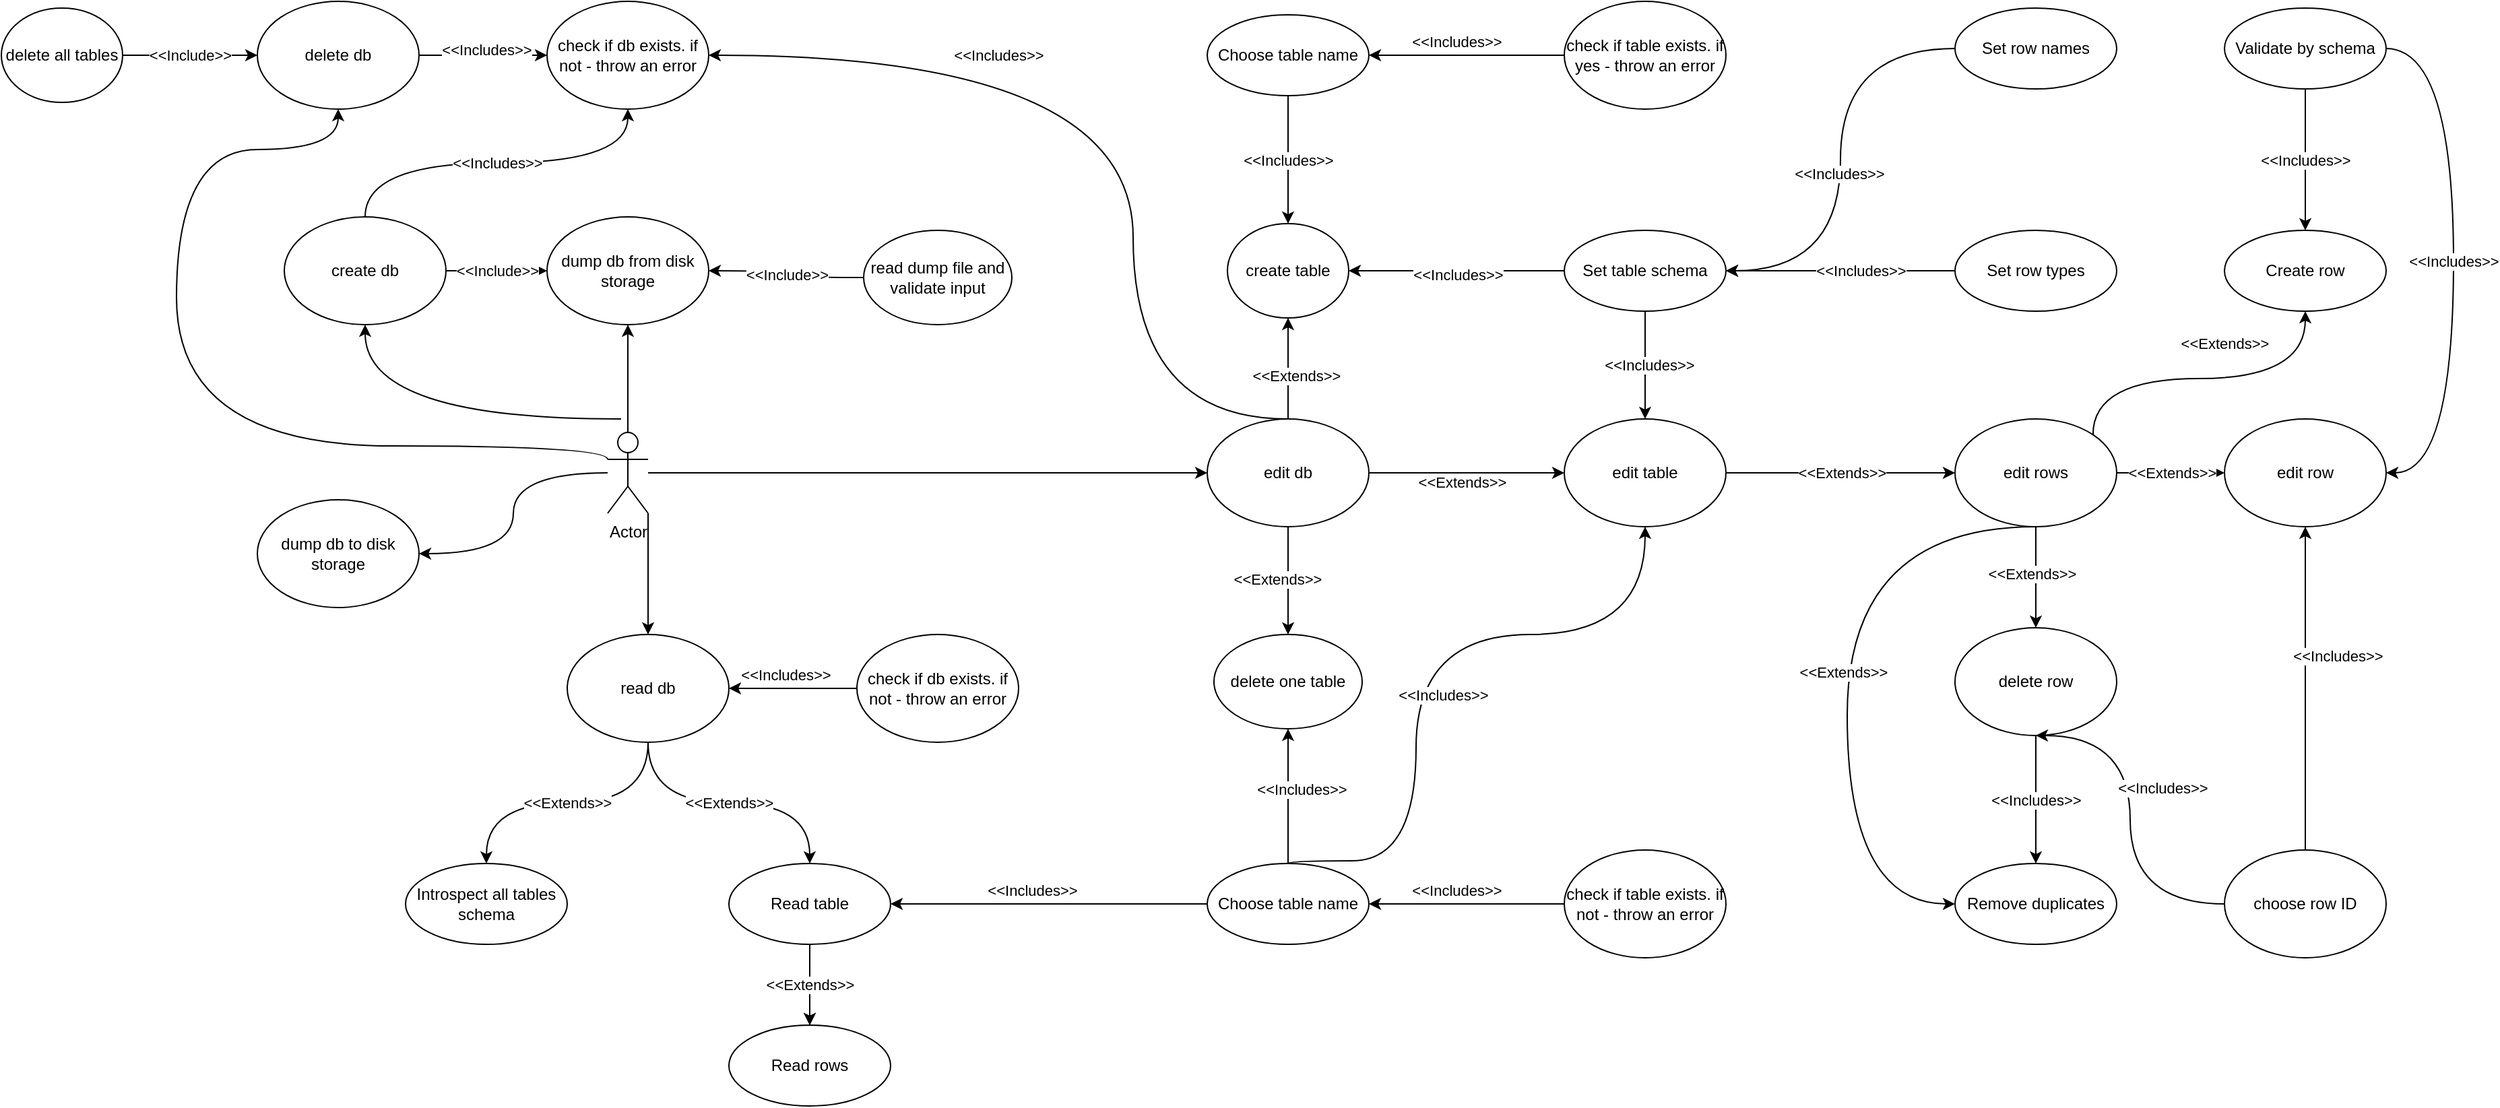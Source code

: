 <mxfile version="20.3.3" type="device"><diagram id="Y6Rti_yWw2qCkSrWT_gH" name="Page-1"><mxGraphModel dx="2617" dy="1100" grid="1" gridSize="10" guides="1" tooltips="1" connect="1" arrows="1" fold="1" page="1" pageScale="1" pageWidth="850" pageHeight="1100" math="0" shadow="0"><root><mxCell id="0"/><mxCell id="1" parent="0"/><mxCell id="VRwOpbxyhEpzSJqOZE2U-19" style="edgeStyle=orthogonalEdgeStyle;curved=1;orthogonalLoop=1;jettySize=auto;html=1;strokeColor=default;entryX=0;entryY=0.5;entryDx=0;entryDy=0;" edge="1" parent="1" source="kht8oKCacNnWYgqzQoKC-2" target="VRwOpbxyhEpzSJqOZE2U-20"><mxGeometry relative="1" as="geometry"><mxPoint x="-90" y="350.0" as="targetPoint"/></mxGeometry></mxCell><mxCell id="VRwOpbxyhEpzSJqOZE2U-36" style="edgeStyle=orthogonalEdgeStyle;curved=1;orthogonalLoop=1;jettySize=auto;html=1;entryX=0.5;entryY=1;entryDx=0;entryDy=0;strokeColor=default;startArrow=none;exitX=0;exitY=0.333;exitDx=0;exitDy=0;exitPerimeter=0;" edge="1" parent="1" source="kht8oKCacNnWYgqzQoKC-2" target="VRwOpbxyhEpzSJqOZE2U-10"><mxGeometry relative="1" as="geometry"><Array as="points"><mxPoint x="-260" y="340"/><mxPoint x="-580" y="340"/><mxPoint x="-580" y="120"/><mxPoint x="-460" y="120"/></Array></mxGeometry></mxCell><mxCell id="VRwOpbxyhEpzSJqOZE2U-43" style="edgeStyle=orthogonalEdgeStyle;curved=1;orthogonalLoop=1;jettySize=auto;html=1;exitX=1;exitY=1;exitDx=0;exitDy=0;exitPerimeter=0;strokeColor=default;entryX=0.5;entryY=0;entryDx=0;entryDy=0;" edge="1" parent="1" source="kht8oKCacNnWYgqzQoKC-2" target="VRwOpbxyhEpzSJqOZE2U-50"><mxGeometry relative="1" as="geometry"><mxPoint x="-230" y="470" as="targetPoint"/></mxGeometry></mxCell><mxCell id="VRwOpbxyhEpzSJqOZE2U-68" style="edgeStyle=orthogonalEdgeStyle;curved=1;orthogonalLoop=1;jettySize=auto;html=1;strokeColor=default;entryX=1;entryY=0.5;entryDx=0;entryDy=0;" edge="1" parent="1" source="kht8oKCacNnWYgqzQoKC-2" target="VRwOpbxyhEpzSJqOZE2U-70"><mxGeometry relative="1" as="geometry"><mxPoint x="-450" y="440" as="targetPoint"/></mxGeometry></mxCell><mxCell id="VRwOpbxyhEpzSJqOZE2U-88" style="edgeStyle=orthogonalEdgeStyle;curved=1;orthogonalLoop=1;jettySize=auto;html=1;entryX=0.5;entryY=1;entryDx=0;entryDy=0;strokeColor=default;" edge="1" parent="1" source="kht8oKCacNnWYgqzQoKC-2" target="VRwOpbxyhEpzSJqOZE2U-71"><mxGeometry relative="1" as="geometry"/></mxCell><mxCell id="kht8oKCacNnWYgqzQoKC-2" value="Actor" style="shape=umlActor;verticalLabelPosition=bottom;verticalAlign=top;html=1;outlineConnect=0;" parent="1" vertex="1"><mxGeometry x="-260" y="330" width="30" height="60" as="geometry"/></mxCell><mxCell id="VRwOpbxyhEpzSJqOZE2U-8" value="&amp;lt;&amp;lt;Includes&amp;gt;&amp;gt;" style="edgeStyle=orthogonalEdgeStyle;orthogonalLoop=1;jettySize=auto;html=1;entryX=0.5;entryY=1;entryDx=0;entryDy=0;strokeColor=default;curved=1;exitX=0.5;exitY=0;exitDx=0;exitDy=0;" edge="1" parent="1" source="VRwOpbxyhEpzSJqOZE2U-1" target="VRwOpbxyhEpzSJqOZE2U-4"><mxGeometry relative="1" as="geometry"/></mxCell><mxCell id="VRwOpbxyhEpzSJqOZE2U-4" value="check if db exists. if not - throw an error" style="ellipse;whiteSpace=wrap;html=1;" vertex="1" parent="1"><mxGeometry x="-305" y="10" width="120" height="80" as="geometry"/></mxCell><mxCell id="VRwOpbxyhEpzSJqOZE2U-29" style="edgeStyle=orthogonalEdgeStyle;curved=1;orthogonalLoop=1;jettySize=auto;html=1;entryX=0;entryY=0.5;entryDx=0;entryDy=0;strokeColor=default;exitX=1;exitY=0.5;exitDx=0;exitDy=0;" edge="1" parent="1" source="VRwOpbxyhEpzSJqOZE2U-10" target="VRwOpbxyhEpzSJqOZE2U-4"><mxGeometry relative="1" as="geometry"/></mxCell><mxCell id="VRwOpbxyhEpzSJqOZE2U-30" value="&amp;lt;&amp;lt;Includes&amp;gt;&amp;gt;" style="edgeLabel;html=1;align=center;verticalAlign=middle;resizable=0;points=[];" vertex="1" connectable="0" parent="VRwOpbxyhEpzSJqOZE2U-29"><mxGeometry x="-0.229" y="3" relative="1" as="geometry"><mxPoint x="13" y="-1" as="offset"/></mxGeometry></mxCell><mxCell id="VRwOpbxyhEpzSJqOZE2U-10" value="delete db" style="ellipse;whiteSpace=wrap;html=1;" vertex="1" parent="1"><mxGeometry x="-520" y="10" width="120" height="80" as="geometry"/></mxCell><mxCell id="VRwOpbxyhEpzSJqOZE2U-13" value="delete one table" style="ellipse;whiteSpace=wrap;html=1;" vertex="1" parent="1"><mxGeometry x="190" y="480" width="110" height="70" as="geometry"/></mxCell><mxCell id="VRwOpbxyhEpzSJqOZE2U-89" style="edgeStyle=orthogonalEdgeStyle;curved=1;orthogonalLoop=1;jettySize=auto;html=1;exitX=1;exitY=0.5;exitDx=0;exitDy=0;strokeColor=default;entryX=0;entryY=0.5;entryDx=0;entryDy=0;" edge="1" parent="1" source="VRwOpbxyhEpzSJqOZE2U-20" target="VRwOpbxyhEpzSJqOZE2U-90"><mxGeometry relative="1" as="geometry"><mxPoint x="283" y="170" as="targetPoint"/></mxGeometry></mxCell><mxCell id="VRwOpbxyhEpzSJqOZE2U-91" value="&amp;lt;&amp;lt;Extends&amp;gt;&amp;gt;" style="edgeLabel;html=1;align=center;verticalAlign=middle;resizable=0;points=[];" vertex="1" connectable="0" parent="VRwOpbxyhEpzSJqOZE2U-89"><mxGeometry x="-0.043" y="-7" relative="1" as="geometry"><mxPoint x="-1" as="offset"/></mxGeometry></mxCell><mxCell id="VRwOpbxyhEpzSJqOZE2U-96" style="edgeStyle=orthogonalEdgeStyle;curved=1;orthogonalLoop=1;jettySize=auto;html=1;entryX=0.5;entryY=1;entryDx=0;entryDy=0;strokeColor=default;" edge="1" parent="1" source="VRwOpbxyhEpzSJqOZE2U-20" target="VRwOpbxyhEpzSJqOZE2U-95"><mxGeometry relative="1" as="geometry"/></mxCell><mxCell id="VRwOpbxyhEpzSJqOZE2U-97" value="&amp;lt;&amp;lt;Extends&amp;gt;&amp;gt;" style="edgeLabel;html=1;align=center;verticalAlign=middle;resizable=0;points=[];" vertex="1" connectable="0" parent="VRwOpbxyhEpzSJqOZE2U-96"><mxGeometry x="-0.131" y="-5" relative="1" as="geometry"><mxPoint x="1" as="offset"/></mxGeometry></mxCell><mxCell id="VRwOpbxyhEpzSJqOZE2U-20" value="edit&amp;nbsp;db" style="ellipse;whiteSpace=wrap;html=1;" vertex="1" parent="1"><mxGeometry x="185" y="320" width="120" height="80" as="geometry"/></mxCell><mxCell id="VRwOpbxyhEpzSJqOZE2U-21" style="edgeStyle=orthogonalEdgeStyle;curved=1;orthogonalLoop=1;jettySize=auto;html=1;entryX=0.5;entryY=1;entryDx=0;entryDy=0;strokeColor=default;" edge="1" parent="1" target="VRwOpbxyhEpzSJqOZE2U-1"><mxGeometry relative="1" as="geometry"><mxPoint x="-250" y="320" as="sourcePoint"/><mxPoint x="-410" y="500" as="targetPoint"/></mxGeometry></mxCell><mxCell id="VRwOpbxyhEpzSJqOZE2U-31" value="&amp;lt;&amp;lt;Includes&amp;gt;&amp;gt;" style="edgeStyle=orthogonalEdgeStyle;orthogonalLoop=1;jettySize=auto;html=1;entryX=1;entryY=0.5;entryDx=0;entryDy=0;strokeColor=default;curved=1;exitX=0.5;exitY=0;exitDx=0;exitDy=0;" edge="1" parent="1" source="VRwOpbxyhEpzSJqOZE2U-20" target="VRwOpbxyhEpzSJqOZE2U-4"><mxGeometry x="0.387" relative="1" as="geometry"><mxPoint x="-400" y="220" as="sourcePoint"/><mxPoint x="-400" y="180" as="targetPoint"/><Array as="points"><mxPoint x="130" y="320"/><mxPoint x="130" y="50"/></Array><mxPoint as="offset"/></mxGeometry></mxCell><mxCell id="VRwOpbxyhEpzSJqOZE2U-1" value="create&amp;nbsp;db" style="ellipse;whiteSpace=wrap;html=1;" vertex="1" parent="1"><mxGeometry x="-500" y="170" width="120" height="80" as="geometry"/></mxCell><mxCell id="VRwOpbxyhEpzSJqOZE2U-42" value="&amp;lt;&amp;lt;Include&amp;gt;&amp;gt;" style="edgeStyle=orthogonalEdgeStyle;curved=1;orthogonalLoop=1;jettySize=auto;html=1;entryX=0;entryY=0.5;entryDx=0;entryDy=0;strokeColor=default;" edge="1" parent="1" source="VRwOpbxyhEpzSJqOZE2U-41" target="VRwOpbxyhEpzSJqOZE2U-10"><mxGeometry relative="1" as="geometry"/></mxCell><mxCell id="VRwOpbxyhEpzSJqOZE2U-41" value="delete all tables" style="ellipse;whiteSpace=wrap;html=1;" vertex="1" parent="1"><mxGeometry x="-710" y="15" width="90" height="70" as="geometry"/></mxCell><mxCell id="VRwOpbxyhEpzSJqOZE2U-52" value="&amp;lt;&amp;lt;Extends&amp;gt;&amp;gt;" style="edgeStyle=orthogonalEdgeStyle;curved=1;orthogonalLoop=1;jettySize=auto;html=1;strokeColor=default;entryX=0.5;entryY=0;entryDx=0;entryDy=0;" edge="1" parent="1" source="VRwOpbxyhEpzSJqOZE2U-50" target="VRwOpbxyhEpzSJqOZE2U-55"><mxGeometry relative="1" as="geometry"><mxPoint x="-290" y="660" as="targetPoint"/></mxGeometry></mxCell><mxCell id="VRwOpbxyhEpzSJqOZE2U-50" value="read db" style="ellipse;whiteSpace=wrap;html=1;" vertex="1" parent="1"><mxGeometry x="-290" y="480" width="120" height="80" as="geometry"/></mxCell><mxCell id="VRwOpbxyhEpzSJqOZE2U-53" value="&amp;lt;&amp;lt;Extends&amp;gt;&amp;gt;" style="edgeStyle=orthogonalEdgeStyle;curved=1;orthogonalLoop=1;jettySize=auto;html=1;strokeColor=default;exitX=0.5;exitY=1;exitDx=0;exitDy=0;entryX=0.5;entryY=0;entryDx=0;entryDy=0;" edge="1" parent="1" source="VRwOpbxyhEpzSJqOZE2U-50" target="VRwOpbxyhEpzSJqOZE2U-56"><mxGeometry relative="1" as="geometry"><mxPoint x="-110" y="660" as="targetPoint"/><mxPoint x="-220" y="570" as="sourcePoint"/></mxGeometry></mxCell><mxCell id="VRwOpbxyhEpzSJqOZE2U-55" value="Introspect all tables schema" style="ellipse;whiteSpace=wrap;html=1;" vertex="1" parent="1"><mxGeometry x="-410" y="650" width="120" height="60" as="geometry"/></mxCell><mxCell id="VRwOpbxyhEpzSJqOZE2U-62" style="edgeStyle=orthogonalEdgeStyle;curved=1;orthogonalLoop=1;jettySize=auto;html=1;strokeColor=default;entryX=0.5;entryY=0;entryDx=0;entryDy=0;" edge="1" parent="1" source="VRwOpbxyhEpzSJqOZE2U-56" target="VRwOpbxyhEpzSJqOZE2U-63"><mxGeometry relative="1" as="geometry"><mxPoint x="-110" y="760" as="targetPoint"/></mxGeometry></mxCell><mxCell id="VRwOpbxyhEpzSJqOZE2U-56" value="Read table" style="ellipse;whiteSpace=wrap;html=1;" vertex="1" parent="1"><mxGeometry x="-170" y="650" width="120" height="60" as="geometry"/></mxCell><mxCell id="VRwOpbxyhEpzSJqOZE2U-58" value="&amp;lt;&amp;lt;Includes&amp;gt;&amp;gt;" style="edgeStyle=orthogonalEdgeStyle;orthogonalLoop=1;jettySize=auto;html=1;entryX=1;entryY=0.5;entryDx=0;entryDy=0;strokeColor=default;curved=1;exitX=0;exitY=0.5;exitDx=0;exitDy=0;" edge="1" parent="1" source="VRwOpbxyhEpzSJqOZE2U-59"><mxGeometry x="0.111" y="-10" relative="1" as="geometry"><mxPoint x="40" y="680" as="sourcePoint"/><mxPoint x="-50.0" y="680" as="targetPoint"/><mxPoint as="offset"/></mxGeometry></mxCell><mxCell id="VRwOpbxyhEpzSJqOZE2U-59" value="Choose table name" style="ellipse;whiteSpace=wrap;html=1;" vertex="1" parent="1"><mxGeometry x="185" y="650" width="120" height="60" as="geometry"/></mxCell><mxCell id="VRwOpbxyhEpzSJqOZE2U-63" value="Read rows" style="ellipse;whiteSpace=wrap;html=1;" vertex="1" parent="1"><mxGeometry x="-170" y="770" width="120" height="60" as="geometry"/></mxCell><mxCell id="VRwOpbxyhEpzSJqOZE2U-66" value="&amp;lt;&amp;lt;Extends&amp;gt;&amp;gt;" style="edgeStyle=orthogonalEdgeStyle;curved=1;orthogonalLoop=1;jettySize=auto;html=1;strokeColor=default;exitX=0.5;exitY=1;exitDx=0;exitDy=0;entryX=0.5;entryY=0;entryDx=0;entryDy=0;" edge="1" parent="1" source="VRwOpbxyhEpzSJqOZE2U-56" target="VRwOpbxyhEpzSJqOZE2U-63"><mxGeometry relative="1" as="geometry"><mxPoint x="-100" y="660" as="targetPoint"/><mxPoint x="-220" y="570" as="sourcePoint"/></mxGeometry></mxCell><mxCell id="VRwOpbxyhEpzSJqOZE2U-70" value="dump db to disk storage" style="ellipse;whiteSpace=wrap;html=1;" vertex="1" parent="1"><mxGeometry x="-520" y="380" width="120" height="80" as="geometry"/></mxCell><mxCell id="VRwOpbxyhEpzSJqOZE2U-71" value="dump db from disk storage" style="ellipse;whiteSpace=wrap;html=1;" vertex="1" parent="1"><mxGeometry x="-305" y="170" width="120" height="80" as="geometry"/></mxCell><mxCell id="VRwOpbxyhEpzSJqOZE2U-78" value="&amp;lt;&amp;lt;Include&amp;gt;&amp;gt;" style="edgeStyle=orthogonalEdgeStyle;curved=1;orthogonalLoop=1;jettySize=auto;html=1;entryX=0;entryY=0.5;entryDx=0;entryDy=0;strokeColor=default;exitX=1;exitY=0.5;exitDx=0;exitDy=0;" edge="1" parent="1" source="VRwOpbxyhEpzSJqOZE2U-1" target="VRwOpbxyhEpzSJqOZE2U-71"><mxGeometry relative="1" as="geometry"><mxPoint x="-300" y="150" as="sourcePoint"/><mxPoint x="-590" y="90" as="targetPoint"/></mxGeometry></mxCell><mxCell id="VRwOpbxyhEpzSJqOZE2U-79" value="check if db exists. if not - throw an error" style="ellipse;whiteSpace=wrap;html=1;" vertex="1" parent="1"><mxGeometry x="-75" y="480" width="120" height="80" as="geometry"/></mxCell><mxCell id="VRwOpbxyhEpzSJqOZE2U-80" value="&amp;lt;&amp;lt;Includes&amp;gt;&amp;gt;" style="edgeStyle=orthogonalEdgeStyle;orthogonalLoop=1;jettySize=auto;html=1;entryX=1;entryY=0.5;entryDx=0;entryDy=0;strokeColor=default;curved=1;exitX=0;exitY=0.5;exitDx=0;exitDy=0;" edge="1" parent="1" source="VRwOpbxyhEpzSJqOZE2U-79" target="VRwOpbxyhEpzSJqOZE2U-50"><mxGeometry x="0.111" y="-10" relative="1" as="geometry"><mxPoint x="55" y="690" as="sourcePoint"/><mxPoint x="-40" y="690" as="targetPoint"/><mxPoint as="offset"/></mxGeometry></mxCell><mxCell id="VRwOpbxyhEpzSJqOZE2U-81" value="check if table exists. if not - throw an error" style="ellipse;whiteSpace=wrap;html=1;" vertex="1" parent="1"><mxGeometry x="450" y="640" width="120" height="80" as="geometry"/></mxCell><mxCell id="VRwOpbxyhEpzSJqOZE2U-82" value="&amp;lt;&amp;lt;Includes&amp;gt;&amp;gt;" style="edgeStyle=orthogonalEdgeStyle;orthogonalLoop=1;jettySize=auto;html=1;entryX=1;entryY=0.5;entryDx=0;entryDy=0;strokeColor=default;curved=1;exitX=0;exitY=0.5;exitDx=0;exitDy=0;" edge="1" parent="1" source="VRwOpbxyhEpzSJqOZE2U-81" target="VRwOpbxyhEpzSJqOZE2U-59"><mxGeometry x="0.111" y="-10" relative="1" as="geometry"><mxPoint x="55" y="690" as="sourcePoint"/><mxPoint x="-40.0" y="690" as="targetPoint"/><mxPoint as="offset"/></mxGeometry></mxCell><mxCell id="VRwOpbxyhEpzSJqOZE2U-83" value="read dump file and validate input" style="ellipse;whiteSpace=wrap;html=1;" vertex="1" parent="1"><mxGeometry x="-70" y="180" width="110" height="70" as="geometry"/></mxCell><mxCell id="VRwOpbxyhEpzSJqOZE2U-84" value="&amp;lt;&amp;lt;Include&amp;gt;&amp;gt;" style="edgeStyle=orthogonalEdgeStyle;curved=1;orthogonalLoop=1;jettySize=auto;html=1;entryX=1;entryY=0.5;entryDx=0;entryDy=0;strokeColor=default;exitX=0;exitY=0.5;exitDx=0;exitDy=0;" edge="1" parent="1" source="VRwOpbxyhEpzSJqOZE2U-83" target="VRwOpbxyhEpzSJqOZE2U-71"><mxGeometry relative="1" as="geometry"><mxPoint x="-610" y="60" as="sourcePoint"/><mxPoint x="-510" y="60" as="targetPoint"/></mxGeometry></mxCell><mxCell id="VRwOpbxyhEpzSJqOZE2U-85" value="&amp;lt;&amp;lt;Includes&amp;gt;&amp;gt;" style="edgeStyle=orthogonalEdgeStyle;orthogonalLoop=1;jettySize=auto;html=1;entryX=0.5;entryY=1;entryDx=0;entryDy=0;strokeColor=default;curved=1;exitX=0.5;exitY=0;exitDx=0;exitDy=0;" edge="1" parent="1" source="VRwOpbxyhEpzSJqOZE2U-59" target="VRwOpbxyhEpzSJqOZE2U-13"><mxGeometry x="0.111" y="-10" relative="1" as="geometry"><mxPoint x="55" y="690" as="sourcePoint"/><mxPoint x="-40.0" y="690" as="targetPoint"/><mxPoint as="offset"/></mxGeometry></mxCell><mxCell id="VRwOpbxyhEpzSJqOZE2U-126" style="edgeStyle=orthogonalEdgeStyle;curved=1;orthogonalLoop=1;jettySize=auto;html=1;exitX=1;exitY=0.5;exitDx=0;exitDy=0;strokeColor=default;entryX=0;entryY=0.5;entryDx=0;entryDy=0;" edge="1" parent="1" source="VRwOpbxyhEpzSJqOZE2U-90" target="VRwOpbxyhEpzSJqOZE2U-127"><mxGeometry relative="1" as="geometry"><mxPoint x="760" y="360.429" as="targetPoint"/></mxGeometry></mxCell><mxCell id="VRwOpbxyhEpzSJqOZE2U-128" value="&amp;lt;&amp;lt;Extends&amp;gt;&amp;gt;" style="edgeLabel;html=1;align=center;verticalAlign=middle;resizable=0;points=[];" vertex="1" connectable="0" parent="VRwOpbxyhEpzSJqOZE2U-126"><mxGeometry x="0.005" y="-3" relative="1" as="geometry"><mxPoint y="-3" as="offset"/></mxGeometry></mxCell><mxCell id="VRwOpbxyhEpzSJqOZE2U-90" value="edit&amp;nbsp;table" style="ellipse;whiteSpace=wrap;html=1;" vertex="1" parent="1"><mxGeometry x="450" y="320" width="120" height="80" as="geometry"/></mxCell><mxCell id="VRwOpbxyhEpzSJqOZE2U-93" style="edgeStyle=orthogonalEdgeStyle;curved=1;orthogonalLoop=1;jettySize=auto;html=1;exitX=0.5;exitY=1;exitDx=0;exitDy=0;strokeColor=default;" edge="1" parent="1" source="VRwOpbxyhEpzSJqOZE2U-20" target="VRwOpbxyhEpzSJqOZE2U-13"><mxGeometry relative="1" as="geometry"><mxPoint x="350" y="190" as="targetPoint"/><mxPoint x="297.426" y="341.716" as="sourcePoint"/></mxGeometry></mxCell><mxCell id="VRwOpbxyhEpzSJqOZE2U-94" value="&amp;lt;&amp;lt;Extends&amp;gt;&amp;gt;" style="edgeLabel;html=1;align=center;verticalAlign=middle;resizable=0;points=[];" vertex="1" connectable="0" parent="VRwOpbxyhEpzSJqOZE2U-93"><mxGeometry x="-0.043" y="-7" relative="1" as="geometry"><mxPoint x="-1" as="offset"/></mxGeometry></mxCell><mxCell id="VRwOpbxyhEpzSJqOZE2U-105" value="&amp;lt;&amp;lt;Includes&amp;gt;&amp;gt;" style="edgeStyle=orthogonalEdgeStyle;curved=1;orthogonalLoop=1;jettySize=auto;html=1;entryX=0.5;entryY=0;entryDx=0;entryDy=0;strokeColor=default;" edge="1" parent="1" source="VRwOpbxyhEpzSJqOZE2U-102" target="VRwOpbxyhEpzSJqOZE2U-95"><mxGeometry relative="1" as="geometry"><mxPoint x="290" as="sourcePoint"/></mxGeometry></mxCell><mxCell id="VRwOpbxyhEpzSJqOZE2U-95" value="create table" style="ellipse;whiteSpace=wrap;html=1;" vertex="1" parent="1"><mxGeometry x="200" y="175" width="90" height="70" as="geometry"/></mxCell><mxCell id="VRwOpbxyhEpzSJqOZE2U-99" value="&amp;lt;&amp;lt;Includes&amp;gt;&amp;gt;" style="edgeStyle=orthogonalEdgeStyle;orthogonalLoop=1;jettySize=auto;html=1;entryX=0.5;entryY=1;entryDx=0;entryDy=0;strokeColor=default;curved=1;exitX=0.5;exitY=0;exitDx=0;exitDy=0;" edge="1" parent="1" source="VRwOpbxyhEpzSJqOZE2U-59" target="VRwOpbxyhEpzSJqOZE2U-90"><mxGeometry x="-0.146" y="-20" relative="1" as="geometry"><mxPoint x="255" y="660" as="sourcePoint"/><mxPoint x="255" y="560" as="targetPoint"/><mxPoint as="offset"/><Array as="points"><mxPoint x="245" y="648"/><mxPoint x="340" y="648"/><mxPoint x="340" y="480"/><mxPoint x="510" y="480"/></Array></mxGeometry></mxCell><mxCell id="VRwOpbxyhEpzSJqOZE2U-102" value="Choose table name" style="ellipse;whiteSpace=wrap;html=1;" vertex="1" parent="1"><mxGeometry x="185" y="20" width="120" height="60" as="geometry"/></mxCell><mxCell id="VRwOpbxyhEpzSJqOZE2U-103" value="check if table exists. if yes - throw an error" style="ellipse;whiteSpace=wrap;html=1;" vertex="1" parent="1"><mxGeometry x="450" y="10" width="120" height="80" as="geometry"/></mxCell><mxCell id="VRwOpbxyhEpzSJqOZE2U-104" value="&amp;lt;&amp;lt;Includes&amp;gt;&amp;gt;" style="edgeStyle=orthogonalEdgeStyle;orthogonalLoop=1;jettySize=auto;html=1;entryX=1;entryY=0.5;entryDx=0;entryDy=0;strokeColor=default;curved=1;exitX=0;exitY=0.5;exitDx=0;exitDy=0;" edge="1" parent="1" source="VRwOpbxyhEpzSJqOZE2U-103" target="VRwOpbxyhEpzSJqOZE2U-102"><mxGeometry x="0.111" y="-10" relative="1" as="geometry"><mxPoint x="165" y="-60" as="sourcePoint"/><mxPoint x="70.0" y="-60" as="targetPoint"/><mxPoint as="offset"/></mxGeometry></mxCell><mxCell id="VRwOpbxyhEpzSJqOZE2U-110" value="" style="edgeStyle=orthogonalEdgeStyle;curved=1;orthogonalLoop=1;jettySize=auto;html=1;strokeColor=default;" edge="1" parent="1" source="VRwOpbxyhEpzSJqOZE2U-109" target="VRwOpbxyhEpzSJqOZE2U-95"><mxGeometry relative="1" as="geometry"/></mxCell><mxCell id="VRwOpbxyhEpzSJqOZE2U-111" value="&amp;lt;&amp;lt;Includes&amp;gt;&amp;gt;" style="edgeLabel;html=1;align=center;verticalAlign=middle;resizable=0;points=[];" vertex="1" connectable="0" parent="VRwOpbxyhEpzSJqOZE2U-110"><mxGeometry x="-0.011" y="3" relative="1" as="geometry"><mxPoint as="offset"/></mxGeometry></mxCell><mxCell id="VRwOpbxyhEpzSJqOZE2U-109" value="Set table schema" style="ellipse;whiteSpace=wrap;html=1;" vertex="1" parent="1"><mxGeometry x="450" y="180" width="120" height="60" as="geometry"/></mxCell><mxCell id="VRwOpbxyhEpzSJqOZE2U-117" value="" style="edgeStyle=orthogonalEdgeStyle;curved=1;orthogonalLoop=1;jettySize=auto;html=1;strokeColor=default;entryX=0.5;entryY=0;entryDx=0;entryDy=0;" edge="1" parent="1" source="VRwOpbxyhEpzSJqOZE2U-109" target="VRwOpbxyhEpzSJqOZE2U-90"><mxGeometry relative="1" as="geometry"><mxPoint x="460" y="220" as="sourcePoint"/><mxPoint x="300" y="220" as="targetPoint"/></mxGeometry></mxCell><mxCell id="VRwOpbxyhEpzSJqOZE2U-118" value="&amp;lt;&amp;lt;Includes&amp;gt;&amp;gt;" style="edgeLabel;html=1;align=center;verticalAlign=middle;resizable=0;points=[];" vertex="1" connectable="0" parent="VRwOpbxyhEpzSJqOZE2U-117"><mxGeometry x="-0.011" y="3" relative="1" as="geometry"><mxPoint as="offset"/></mxGeometry></mxCell><mxCell id="VRwOpbxyhEpzSJqOZE2U-121" style="edgeStyle=orthogonalEdgeStyle;curved=1;orthogonalLoop=1;jettySize=auto;html=1;exitX=0;exitY=0.5;exitDx=0;exitDy=0;entryX=1;entryY=0.5;entryDx=0;entryDy=0;strokeColor=default;" edge="1" parent="1" source="VRwOpbxyhEpzSJqOZE2U-120" target="VRwOpbxyhEpzSJqOZE2U-109"><mxGeometry relative="1" as="geometry"/></mxCell><mxCell id="VRwOpbxyhEpzSJqOZE2U-122" value="&amp;lt;&amp;lt;Includes&amp;gt;&amp;gt;" style="edgeLabel;html=1;align=center;verticalAlign=middle;resizable=0;points=[];" vertex="1" connectable="0" parent="VRwOpbxyhEpzSJqOZE2U-121"><mxGeometry x="0.213" y="-1" relative="1" as="geometry"><mxPoint y="-25" as="offset"/></mxGeometry></mxCell><mxCell id="VRwOpbxyhEpzSJqOZE2U-120" value="Set row names" style="ellipse;whiteSpace=wrap;html=1;" vertex="1" parent="1"><mxGeometry x="740" y="15" width="120" height="60" as="geometry"/></mxCell><mxCell id="VRwOpbxyhEpzSJqOZE2U-123" value="Set row types" style="ellipse;whiteSpace=wrap;html=1;" vertex="1" parent="1"><mxGeometry x="740" y="180" width="120" height="60" as="geometry"/></mxCell><mxCell id="VRwOpbxyhEpzSJqOZE2U-124" style="edgeStyle=orthogonalEdgeStyle;curved=1;orthogonalLoop=1;jettySize=auto;html=1;exitX=0;exitY=0.5;exitDx=0;exitDy=0;entryX=1;entryY=0.5;entryDx=0;entryDy=0;strokeColor=default;" edge="1" parent="1" source="VRwOpbxyhEpzSJqOZE2U-123" target="VRwOpbxyhEpzSJqOZE2U-109"><mxGeometry relative="1" as="geometry"><mxPoint x="750.0" y="60" as="sourcePoint"/><mxPoint x="580.0" y="220" as="targetPoint"/></mxGeometry></mxCell><mxCell id="VRwOpbxyhEpzSJqOZE2U-125" value="&amp;lt;&amp;lt;Includes&amp;gt;&amp;gt;" style="edgeLabel;html=1;align=center;verticalAlign=middle;resizable=0;points=[];" vertex="1" connectable="0" parent="VRwOpbxyhEpzSJqOZE2U-124"><mxGeometry x="0.213" y="-1" relative="1" as="geometry"><mxPoint x="33" y="1" as="offset"/></mxGeometry></mxCell><mxCell id="VRwOpbxyhEpzSJqOZE2U-140" style="edgeStyle=orthogonalEdgeStyle;curved=1;orthogonalLoop=1;jettySize=auto;html=1;strokeColor=default;entryX=0;entryY=0.5;entryDx=0;entryDy=0;" edge="1" parent="1" source="VRwOpbxyhEpzSJqOZE2U-127" target="VRwOpbxyhEpzSJqOZE2U-147"><mxGeometry relative="1" as="geometry"><mxPoint x="970" y="360" as="targetPoint"/></mxGeometry></mxCell><mxCell id="VRwOpbxyhEpzSJqOZE2U-154" value="&amp;lt;&amp;lt;Extends&amp;gt;&amp;gt;" style="edgeLabel;html=1;align=center;verticalAlign=middle;resizable=0;points=[];" vertex="1" connectable="0" parent="VRwOpbxyhEpzSJqOZE2U-140"><mxGeometry x="-0.289" relative="1" as="geometry"><mxPoint x="12" as="offset"/></mxGeometry></mxCell><mxCell id="VRwOpbxyhEpzSJqOZE2U-141" style="edgeStyle=orthogonalEdgeStyle;curved=1;orthogonalLoop=1;jettySize=auto;html=1;strokeColor=default;entryX=0.5;entryY=1;entryDx=0;entryDy=0;exitX=1;exitY=0;exitDx=0;exitDy=0;" edge="1" parent="1" source="VRwOpbxyhEpzSJqOZE2U-127" target="VRwOpbxyhEpzSJqOZE2U-142"><mxGeometry relative="1" as="geometry"><mxPoint x="1000" y="240" as="targetPoint"/><Array as="points"><mxPoint x="843" y="290"/><mxPoint x="1000" y="290"/></Array></mxGeometry></mxCell><mxCell id="VRwOpbxyhEpzSJqOZE2U-146" value="&amp;lt;&amp;lt;Extends&amp;gt;&amp;gt;" style="edgeLabel;html=1;align=center;verticalAlign=middle;resizable=0;points=[];" vertex="1" connectable="0" parent="VRwOpbxyhEpzSJqOZE2U-141"><mxGeometry x="0.372" y="28" relative="1" as="geometry"><mxPoint x="-32" y="2" as="offset"/></mxGeometry></mxCell><mxCell id="VRwOpbxyhEpzSJqOZE2U-127" value="edit&amp;nbsp;rows" style="ellipse;whiteSpace=wrap;html=1;" vertex="1" parent="1"><mxGeometry x="740" y="320" width="120" height="80" as="geometry"/></mxCell><mxCell id="VRwOpbxyhEpzSJqOZE2U-160" value="&amp;lt;&amp;lt;Includes&amp;gt;&amp;gt;" style="edgeStyle=orthogonalEdgeStyle;curved=1;orthogonalLoop=1;jettySize=auto;html=1;exitX=0.5;exitY=1;exitDx=0;exitDy=0;entryX=0.5;entryY=0;entryDx=0;entryDy=0;strokeColor=default;" edge="1" parent="1" source="VRwOpbxyhEpzSJqOZE2U-132" target="VRwOpbxyhEpzSJqOZE2U-153"><mxGeometry relative="1" as="geometry"/></mxCell><mxCell id="VRwOpbxyhEpzSJqOZE2U-132" value="delete row" style="ellipse;whiteSpace=wrap;html=1;" vertex="1" parent="1"><mxGeometry x="740" y="475" width="120" height="80" as="geometry"/></mxCell><mxCell id="VRwOpbxyhEpzSJqOZE2U-133" style="edgeStyle=orthogonalEdgeStyle;curved=1;orthogonalLoop=1;jettySize=auto;html=1;exitX=0.5;exitY=1;exitDx=0;exitDy=0;strokeColor=default;entryX=0.5;entryY=0;entryDx=0;entryDy=0;" edge="1" parent="1" source="VRwOpbxyhEpzSJqOZE2U-127" target="VRwOpbxyhEpzSJqOZE2U-132"><mxGeometry relative="1" as="geometry"><mxPoint x="750.0" y="370" as="targetPoint"/><mxPoint x="580" y="370" as="sourcePoint"/></mxGeometry></mxCell><mxCell id="VRwOpbxyhEpzSJqOZE2U-134" value="&amp;lt;&amp;lt;Extends&amp;gt;&amp;gt;" style="edgeLabel;html=1;align=center;verticalAlign=middle;resizable=0;points=[];" vertex="1" connectable="0" parent="VRwOpbxyhEpzSJqOZE2U-133"><mxGeometry x="0.005" y="-3" relative="1" as="geometry"><mxPoint y="-3" as="offset"/></mxGeometry></mxCell><mxCell id="VRwOpbxyhEpzSJqOZE2U-138" style="edgeStyle=orthogonalEdgeStyle;curved=1;orthogonalLoop=1;jettySize=auto;html=1;entryX=0.5;entryY=1;entryDx=0;entryDy=0;strokeColor=default;" edge="1" parent="1" source="VRwOpbxyhEpzSJqOZE2U-137" target="VRwOpbxyhEpzSJqOZE2U-132"><mxGeometry relative="1" as="geometry"><Array as="points"><mxPoint x="870" y="680"/><mxPoint x="870" y="555"/></Array></mxGeometry></mxCell><mxCell id="VRwOpbxyhEpzSJqOZE2U-139" value="&amp;lt;&amp;lt;Includes&amp;gt;&amp;gt;" style="edgeLabel;html=1;align=center;verticalAlign=middle;resizable=0;points=[];" vertex="1" connectable="0" parent="VRwOpbxyhEpzSJqOZE2U-138"><mxGeometry x="-0.042" y="-1" relative="1" as="geometry"><mxPoint x="23" y="-29" as="offset"/></mxGeometry></mxCell><mxCell id="VRwOpbxyhEpzSJqOZE2U-137" value="choose row ID" style="ellipse;whiteSpace=wrap;html=1;" vertex="1" parent="1"><mxGeometry x="940" y="640" width="120" height="80" as="geometry"/></mxCell><mxCell id="VRwOpbxyhEpzSJqOZE2U-142" value="Create row" style="ellipse;whiteSpace=wrap;html=1;" vertex="1" parent="1"><mxGeometry x="940" y="180" width="120" height="60" as="geometry"/></mxCell><mxCell id="VRwOpbxyhEpzSJqOZE2U-145" value="&amp;lt;&amp;lt;Includes&amp;gt;&amp;gt;" style="edgeStyle=orthogonalEdgeStyle;curved=1;orthogonalLoop=1;jettySize=auto;html=1;entryX=0.5;entryY=0;entryDx=0;entryDy=0;strokeColor=default;" edge="1" parent="1" source="VRwOpbxyhEpzSJqOZE2U-144" target="VRwOpbxyhEpzSJqOZE2U-142"><mxGeometry relative="1" as="geometry"/></mxCell><mxCell id="VRwOpbxyhEpzSJqOZE2U-144" value="Validate by schema" style="ellipse;whiteSpace=wrap;html=1;" vertex="1" parent="1"><mxGeometry x="940" y="15" width="120" height="60" as="geometry"/></mxCell><mxCell id="VRwOpbxyhEpzSJqOZE2U-147" value="edit&amp;nbsp;row" style="ellipse;whiteSpace=wrap;html=1;" vertex="1" parent="1"><mxGeometry x="940" y="320" width="120" height="80" as="geometry"/></mxCell><mxCell id="VRwOpbxyhEpzSJqOZE2U-148" style="edgeStyle=orthogonalEdgeStyle;curved=1;orthogonalLoop=1;jettySize=auto;html=1;entryX=0.5;entryY=1;entryDx=0;entryDy=0;strokeColor=default;exitX=0.5;exitY=0;exitDx=0;exitDy=0;" edge="1" parent="1" source="VRwOpbxyhEpzSJqOZE2U-137" target="VRwOpbxyhEpzSJqOZE2U-147"><mxGeometry relative="1" as="geometry"><mxPoint x="950" y="690" as="sourcePoint"/><mxPoint x="810" y="565" as="targetPoint"/></mxGeometry></mxCell><mxCell id="VRwOpbxyhEpzSJqOZE2U-149" value="&amp;lt;&amp;lt;Includes&amp;gt;&amp;gt;" style="edgeLabel;html=1;align=center;verticalAlign=middle;resizable=0;points=[];" vertex="1" connectable="0" parent="VRwOpbxyhEpzSJqOZE2U-148"><mxGeometry x="-0.042" y="-1" relative="1" as="geometry"><mxPoint x="23" y="-29" as="offset"/></mxGeometry></mxCell><mxCell id="VRwOpbxyhEpzSJqOZE2U-150" value="&amp;lt;&amp;lt;Includes&amp;gt;&amp;gt;" style="edgeStyle=orthogonalEdgeStyle;curved=1;orthogonalLoop=1;jettySize=auto;html=1;entryX=1;entryY=0.5;entryDx=0;entryDy=0;strokeColor=default;exitX=1;exitY=0.5;exitDx=0;exitDy=0;" edge="1" parent="1" source="VRwOpbxyhEpzSJqOZE2U-144" target="VRwOpbxyhEpzSJqOZE2U-147"><mxGeometry relative="1" as="geometry"><mxPoint x="1010" y="85" as="sourcePoint"/><mxPoint x="1010" y="190" as="targetPoint"/><Array as="points"><mxPoint x="1110" y="45"/><mxPoint x="1110" y="360"/></Array></mxGeometry></mxCell><mxCell id="VRwOpbxyhEpzSJqOZE2U-153" value="Remove duplicates" style="ellipse;whiteSpace=wrap;html=1;" vertex="1" parent="1"><mxGeometry x="740" y="650" width="120" height="60" as="geometry"/></mxCell><mxCell id="VRwOpbxyhEpzSJqOZE2U-158" style="edgeStyle=orthogonalEdgeStyle;curved=1;orthogonalLoop=1;jettySize=auto;html=1;exitX=0.5;exitY=1;exitDx=0;exitDy=0;strokeColor=default;entryX=0;entryY=0.5;entryDx=0;entryDy=0;" edge="1" parent="1" source="VRwOpbxyhEpzSJqOZE2U-127" target="VRwOpbxyhEpzSJqOZE2U-153"><mxGeometry relative="1" as="geometry"><mxPoint x="810" y="485" as="targetPoint"/><mxPoint x="810" y="410.0" as="sourcePoint"/><Array as="points"><mxPoint x="660" y="400"/><mxPoint x="660" y="680"/></Array></mxGeometry></mxCell><mxCell id="VRwOpbxyhEpzSJqOZE2U-159" value="&amp;lt;&amp;lt;Extends&amp;gt;&amp;gt;" style="edgeLabel;html=1;align=center;verticalAlign=middle;resizable=0;points=[];" vertex="1" connectable="0" parent="VRwOpbxyhEpzSJqOZE2U-158"><mxGeometry x="0.005" y="-3" relative="1" as="geometry"><mxPoint y="-3" as="offset"/></mxGeometry></mxCell></root></mxGraphModel></diagram></mxfile>